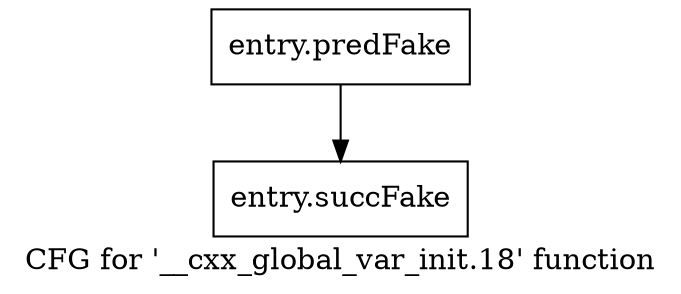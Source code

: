 digraph "CFG for '__cxx_global_var_init.18' function" {
	label="CFG for '__cxx_global_var_init.18' function";

	Node0x5957550 [shape=record,filename="/home/omerfaruk/tools/Xilinx/Vitis_HLS/2023.2/tps/lnx64/gcc-8.3.0/lib/gcc/x86_64-pc-linux-gnu/8.3.0/../../../../include/c++/8.3.0/iostream",linenumber="74",label="{entry.predFake}"];
	Node0x5957550 -> Node0x5acee20[ callList="" memoryops="" filename="/home/omerfaruk/tools/Xilinx/Vitis_HLS/2023.2/tps/lnx64/gcc-8.3.0/lib/gcc/x86_64-pc-linux-gnu/8.3.0/../../../../include/c++/8.3.0/iostream" execusionnum="0"];
	Node0x5acee20 [shape=record,filename="/home/omerfaruk/tools/Xilinx/Vitis_HLS/2023.2/tps/lnx64/gcc-8.3.0/lib/gcc/x86_64-pc-linux-gnu/8.3.0/../../../../include/c++/8.3.0/iostream",linenumber="74",label="{entry.succFake}"];
}
